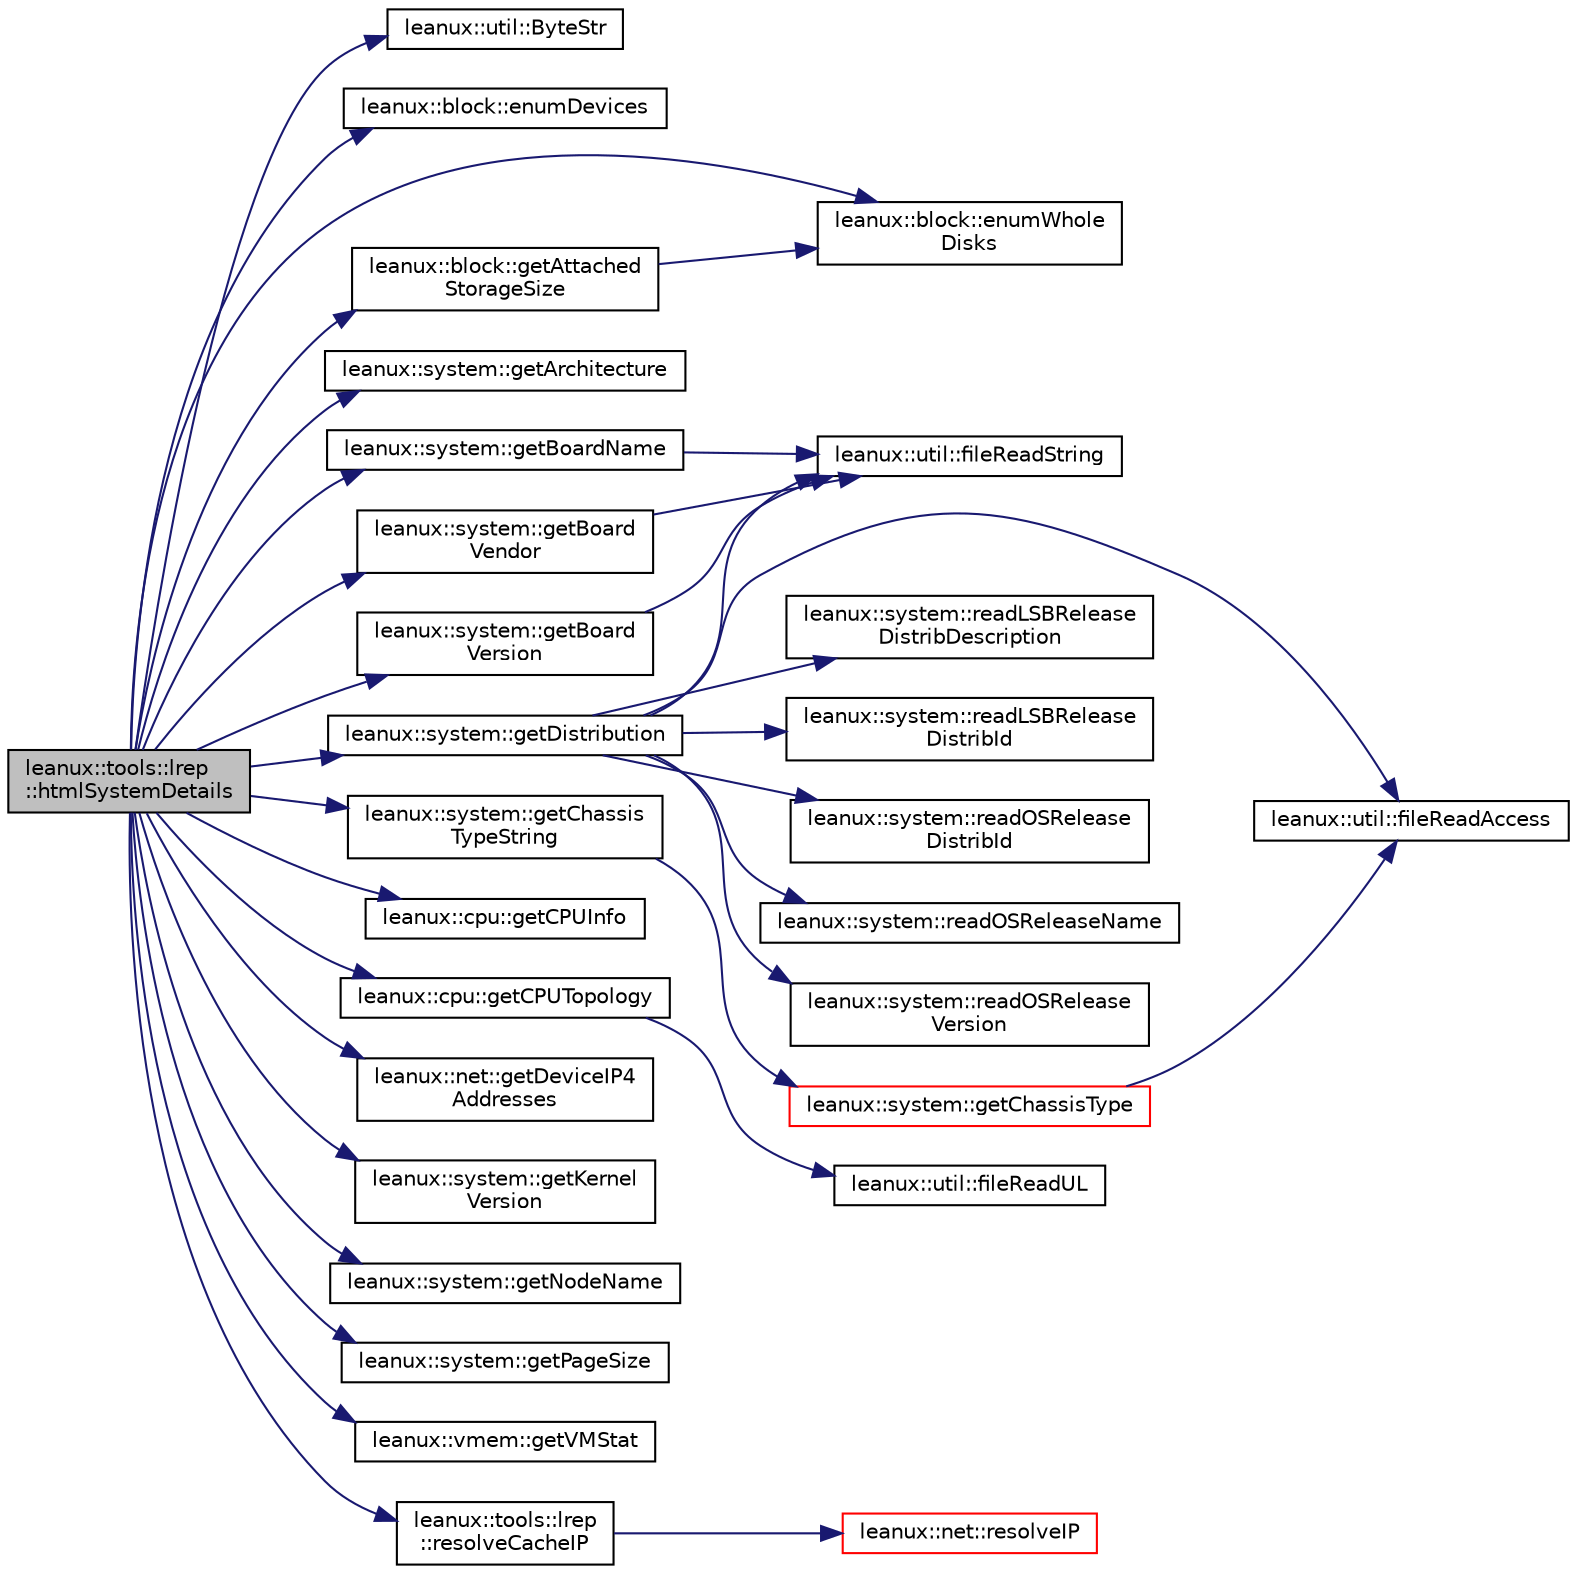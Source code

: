 digraph "leanux::tools::lrep::htmlSystemDetails"
{
 // LATEX_PDF_SIZE
  bgcolor="transparent";
  edge [fontname="Helvetica",fontsize="10",labelfontname="Helvetica",labelfontsize="10"];
  node [fontname="Helvetica",fontsize="10",shape=record];
  rankdir="LR";
  Node1 [label="leanux::tools::lrep\l::htmlSystemDetails",height=0.2,width=0.4,color="black", fillcolor="grey75", style="filled", fontcolor="black",tooltip="generate system details html."];
  Node1 -> Node2 [color="midnightblue",fontsize="10",style="solid",fontname="Helvetica"];
  Node2 [label="leanux::util::ByteStr",height=0.2,width=0.4,color="black",URL="$namespaceleanux_1_1util.html#a979843e3d99f053101f902ec38985833",tooltip="convert a byte value to pretty print string."];
  Node1 -> Node3 [color="midnightblue",fontsize="10",style="solid",fontname="Helvetica"];
  Node3 [label="leanux::block::enumDevices",height=0.2,width=0.4,color="black",URL="$namespaceleanux_1_1block.html#a3864dabca95b6bfede27af2bbe4e2f60",tooltip="get a list of all block devices"];
  Node1 -> Node4 [color="midnightblue",fontsize="10",style="solid",fontname="Helvetica"];
  Node4 [label="leanux::block::enumWhole\lDisks",height=0.2,width=0.4,color="black",URL="$namespaceleanux_1_1block.html#ac08a21002b48cb1bbfaf8d77b4aac5f6",tooltip="get a list of whole disks (exclude partitions)."];
  Node1 -> Node5 [color="midnightblue",fontsize="10",style="solid",fontname="Helvetica"];
  Node5 [label="leanux::system::getArchitecture",height=0.2,width=0.4,color="black",URL="$namespaceleanux_1_1system.html#a75bb60404aa2da1f0593ffeca7a085d8",tooltip="Get the system architecture."];
  Node1 -> Node6 [color="midnightblue",fontsize="10",style="solid",fontname="Helvetica"];
  Node6 [label="leanux::block::getAttached\lStorageSize",height=0.2,width=0.4,color="black",URL="$namespaceleanux_1_1block.html#ad1f8b6bad222a975b5885a0fff510848",tooltip="total attached storage."];
  Node6 -> Node4 [color="midnightblue",fontsize="10",style="solid",fontname="Helvetica"];
  Node1 -> Node7 [color="midnightblue",fontsize="10",style="solid",fontname="Helvetica"];
  Node7 [label="leanux::system::getBoardName",height=0.2,width=0.4,color="black",URL="$namespaceleanux_1_1system.html#a166614bb486e675664d9198252b369e8",tooltip="Get the name of the system board."];
  Node7 -> Node8 [color="midnightblue",fontsize="10",style="solid",fontname="Helvetica"];
  Node8 [label="leanux::util::fileReadString",height=0.2,width=0.4,color="black",URL="$namespaceleanux_1_1util.html#a57bfd49353610b3d0b6d121b264c676e",tooltip="read the file as a single string."];
  Node1 -> Node9 [color="midnightblue",fontsize="10",style="solid",fontname="Helvetica"];
  Node9 [label="leanux::system::getBoard\lVendor",height=0.2,width=0.4,color="black",URL="$namespaceleanux_1_1system.html#a932c997ac7eb8d186eb7b895be98f8b6",tooltip="Get the vendor of the system board."];
  Node9 -> Node8 [color="midnightblue",fontsize="10",style="solid",fontname="Helvetica"];
  Node1 -> Node10 [color="midnightblue",fontsize="10",style="solid",fontname="Helvetica"];
  Node10 [label="leanux::system::getBoard\lVersion",height=0.2,width=0.4,color="black",URL="$namespaceleanux_1_1system.html#aae2a6813121fc783d79dad8e28b2d786",tooltip="Get the version of the system board."];
  Node10 -> Node8 [color="midnightblue",fontsize="10",style="solid",fontname="Helvetica"];
  Node1 -> Node11 [color="midnightblue",fontsize="10",style="solid",fontname="Helvetica"];
  Node11 [label="leanux::system::getChassis\lTypeString",height=0.2,width=0.4,color="black",URL="$namespaceleanux_1_1system.html#a4353472fef02fbaaf6a6051f19323a1f",tooltip="Get the system chassis type as a std::string."];
  Node11 -> Node12 [color="midnightblue",fontsize="10",style="solid",fontname="Helvetica"];
  Node12 [label="leanux::system::getChassisType",height=0.2,width=0.4,color="red",URL="$namespaceleanux_1_1system.html#a1ab19aa4db47eac1c96cd0f456475fbc",tooltip="Get the system chassis type."];
  Node12 -> Node13 [color="midnightblue",fontsize="10",style="solid",fontname="Helvetica"];
  Node13 [label="leanux::util::fileReadAccess",height=0.2,width=0.4,color="black",URL="$namespaceleanux_1_1util.html#a6421ca2c46c56eebe1a486c6a498ce7d",tooltip="Test if a file exists and can be read."];
  Node1 -> Node15 [color="midnightblue",fontsize="10",style="solid",fontname="Helvetica"];
  Node15 [label="leanux::cpu::getCPUInfo",height=0.2,width=0.4,color="black",URL="$namespaceleanux_1_1cpu.html#a704d21d69d40fe49b1cf8f2b77fd5664",tooltip="Get CPU info."];
  Node1 -> Node16 [color="midnightblue",fontsize="10",style="solid",fontname="Helvetica"];
  Node16 [label="leanux::cpu::getCPUTopology",height=0.2,width=0.4,color="black",URL="$namespaceleanux_1_1cpu.html#a31a23bc3cbd9990806ad11b532e6cb93",tooltip="get the CPU topology."];
  Node16 -> Node17 [color="midnightblue",fontsize="10",style="solid",fontname="Helvetica"];
  Node17 [label="leanux::util::fileReadUL",height=0.2,width=0.4,color="black",URL="$namespaceleanux_1_1util.html#a1e9a1206d94b2f96e8e0c6adc4e4cd12",tooltip="read the first data in the file as a string representation of a unsigned long."];
  Node1 -> Node18 [color="midnightblue",fontsize="10",style="solid",fontname="Helvetica"];
  Node18 [label="leanux::net::getDeviceIP4\lAddresses",height=0.2,width=0.4,color="black",URL="$namespaceleanux_1_1net.html#a1263f722e81950eb9973fe13b3b924d4",tooltip="Get a list of IP4 adresses assigned to the device."];
  Node1 -> Node19 [color="midnightblue",fontsize="10",style="solid",fontname="Helvetica"];
  Node19 [label="leanux::system::getDistribution",height=0.2,width=0.4,color="black",URL="$namespaceleanux_1_1system.html#a87f3cc1d1be026345c1be58546e5a74b",tooltip="Detect the GNU/Linux distribution."];
  Node19 -> Node13 [color="midnightblue",fontsize="10",style="solid",fontname="Helvetica"];
  Node19 -> Node8 [color="midnightblue",fontsize="10",style="solid",fontname="Helvetica"];
  Node19 -> Node20 [color="midnightblue",fontsize="10",style="solid",fontname="Helvetica"];
  Node20 [label="leanux::system::readLSBRelease\lDistribDescription",height=0.2,width=0.4,color="black",URL="$namespaceleanux_1_1system.html#aed132a8f45eaf49bface294263301b1b",tooltip="Read the DISTRIB_DESCRIPTION from /etc/lsb-release."];
  Node19 -> Node21 [color="midnightblue",fontsize="10",style="solid",fontname="Helvetica"];
  Node21 [label="leanux::system::readLSBRelease\lDistribId",height=0.2,width=0.4,color="black",URL="$namespaceleanux_1_1system.html#ad8234be7a364508d2c6a6f107a3631a1",tooltip="Read the DISTRIB_ID from /etc/lsb-release."];
  Node19 -> Node22 [color="midnightblue",fontsize="10",style="solid",fontname="Helvetica"];
  Node22 [label="leanux::system::readOSRelease\lDistribId",height=0.2,width=0.4,color="black",URL="$namespaceleanux_1_1system.html#a09df94941748f400e8851f4580d55b4c",tooltip="Read the ID from /etc/os-release."];
  Node19 -> Node23 [color="midnightblue",fontsize="10",style="solid",fontname="Helvetica"];
  Node23 [label="leanux::system::readOSReleaseName",height=0.2,width=0.4,color="black",URL="$namespaceleanux_1_1system.html#ab4e7b5d36c918f7655be2fc23056c1c2",tooltip="Read the NAME from /etc/os-release."];
  Node19 -> Node24 [color="midnightblue",fontsize="10",style="solid",fontname="Helvetica"];
  Node24 [label="leanux::system::readOSRelease\lVersion",height=0.2,width=0.4,color="black",URL="$namespaceleanux_1_1system.html#a06b51abf1e4d492f1c75f47a1bbff1f3",tooltip="Read the VERSION from /etc/os-release."];
  Node1 -> Node25 [color="midnightblue",fontsize="10",style="solid",fontname="Helvetica"];
  Node25 [label="leanux::system::getKernel\lVersion",height=0.2,width=0.4,color="black",URL="$namespaceleanux_1_1system.html#a019837e625c4eedcc1e09de84a56d5b8",tooltip="Get the kernel version."];
  Node1 -> Node26 [color="midnightblue",fontsize="10",style="solid",fontname="Helvetica"];
  Node26 [label="leanux::system::getNodeName",height=0.2,width=0.4,color="black",URL="$namespaceleanux_1_1system.html#a0126c2155740efcd037edd847bdf172b",tooltip="The node name of the system."];
  Node1 -> Node27 [color="midnightblue",fontsize="10",style="solid",fontname="Helvetica"];
  Node27 [label="leanux::system::getPageSize",height=0.2,width=0.4,color="black",URL="$namespaceleanux_1_1system.html#a52dc747f7af9f66fabb1ccfd72c7c450",tooltip="Get the system page size."];
  Node1 -> Node28 [color="midnightblue",fontsize="10",style="solid",fontname="Helvetica"];
  Node28 [label="leanux::vmem::getVMStat",height=0.2,width=0.4,color="black",URL="$namespaceleanux_1_1vmem.html#afaf001154952f8397853ca745110020e",tooltip="get virtual memory statistics."];
  Node1 -> Node29 [color="midnightblue",fontsize="10",style="solid",fontname="Helvetica"];
  Node29 [label="leanux::tools::lrep\l::resolveCacheIP",height=0.2,width=0.4,color="black",URL="$namespaceleanux_1_1tools_1_1lrep.html#a48bbe696793b1557d9244bff602b9743",tooltip="get from cache or DNS request on cache miss"];
  Node29 -> Node30 [color="midnightblue",fontsize="10",style="solid",fontname="Helvetica"];
  Node30 [label="leanux::net::resolveIP",height=0.2,width=0.4,color="red",URL="$namespaceleanux_1_1net.html#a63180a19841a83de5f17eca4c4e055dd",tooltip="Try to resolve an IPv4 or IPv6 address."];
}
